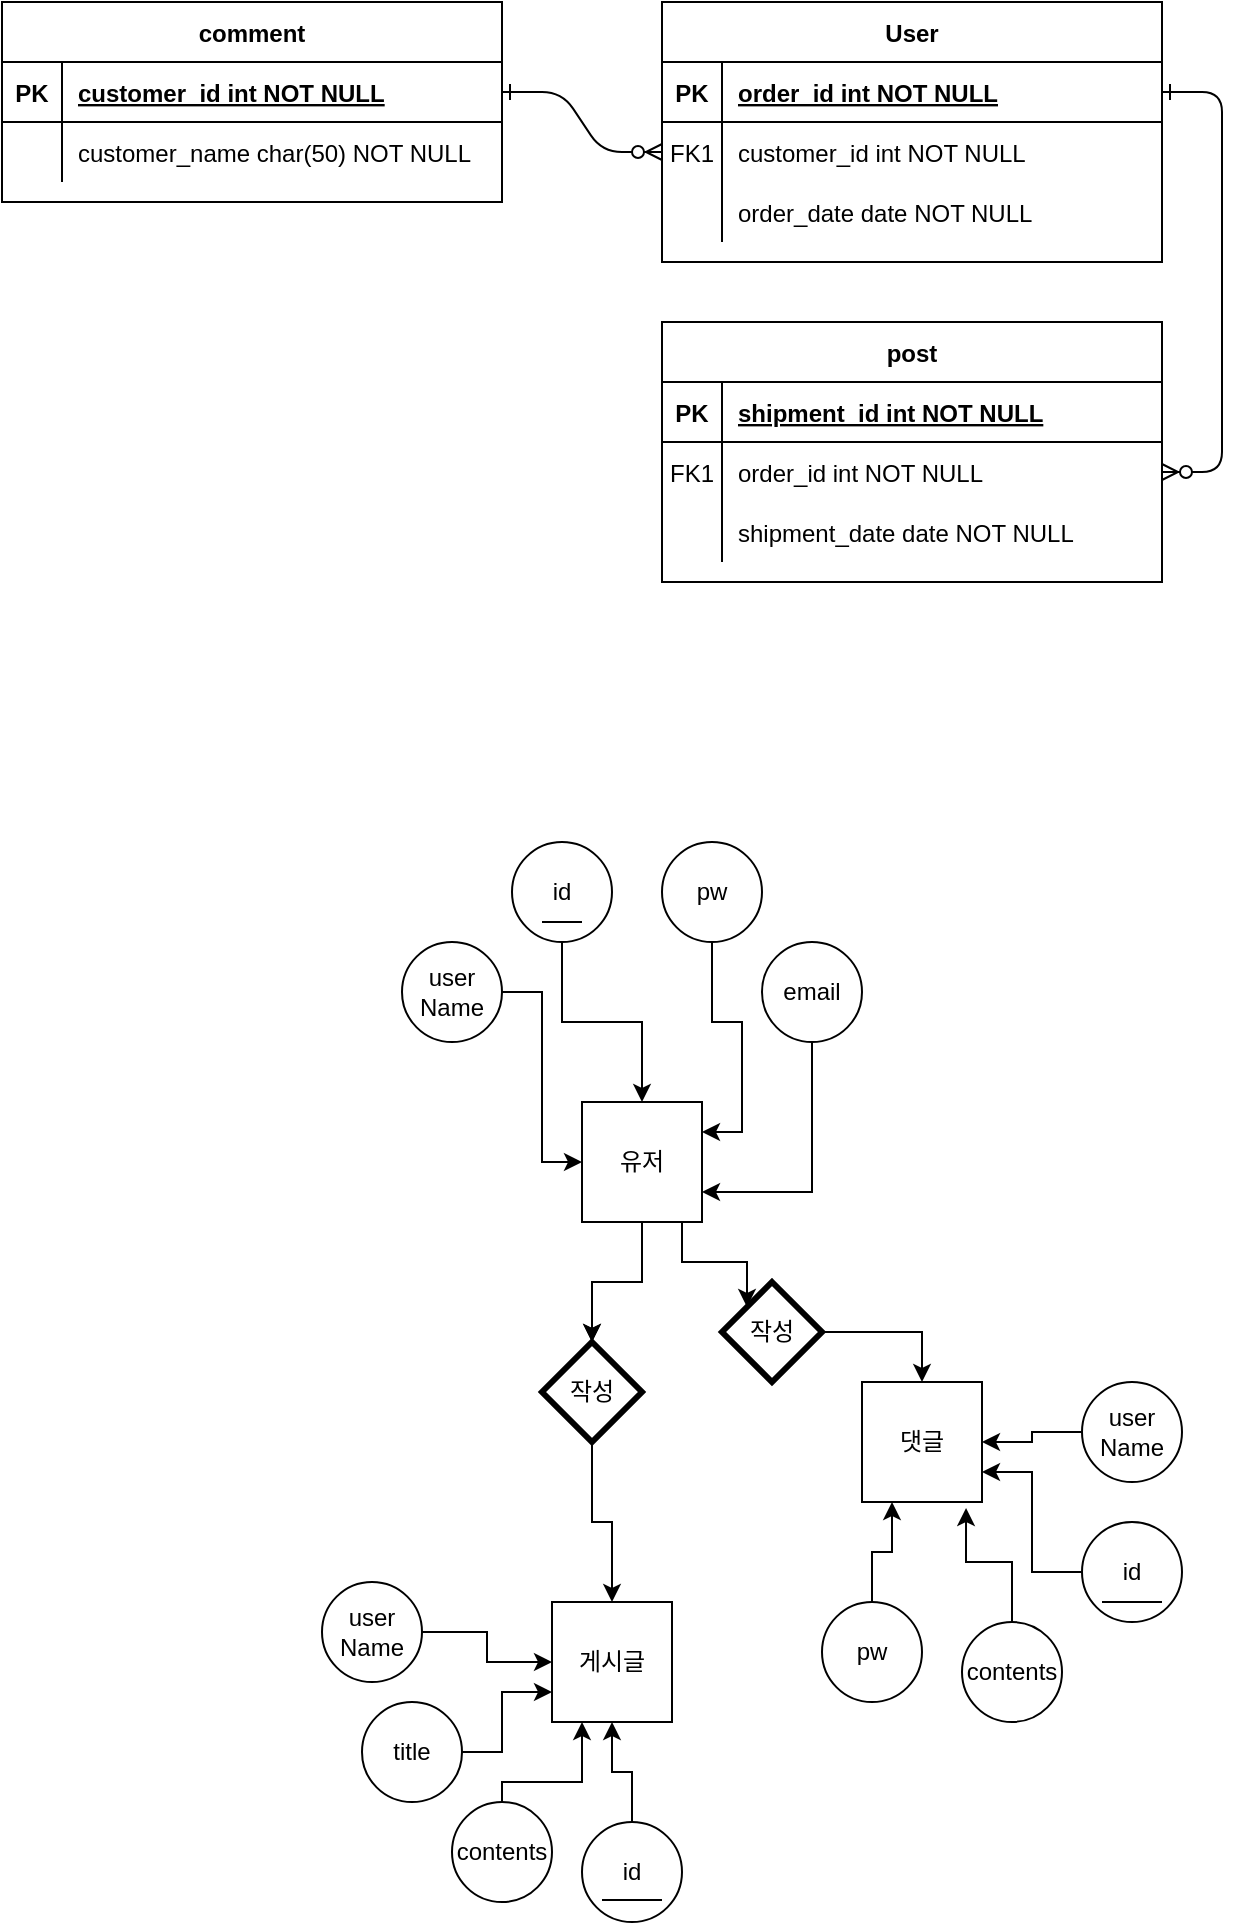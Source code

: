 <mxfile version="20.8.0" type="github">
  <diagram id="R2lEEEUBdFMjLlhIrx00" name="Page-1">
    <mxGraphModel dx="1434" dy="796" grid="1" gridSize="10" guides="1" tooltips="1" connect="1" arrows="1" fold="1" page="1" pageScale="1" pageWidth="850" pageHeight="1100" math="0" shadow="0" extFonts="Permanent Marker^https://fonts.googleapis.com/css?family=Permanent+Marker">
      <root>
        <mxCell id="0" />
        <mxCell id="1" parent="0" />
        <mxCell id="C-vyLk0tnHw3VtMMgP7b-1" value="" style="edgeStyle=entityRelationEdgeStyle;endArrow=ERzeroToMany;startArrow=ERone;endFill=1;startFill=0;" parent="1" source="C-vyLk0tnHw3VtMMgP7b-24" target="C-vyLk0tnHw3VtMMgP7b-6" edge="1">
          <mxGeometry width="100" height="100" relative="1" as="geometry">
            <mxPoint x="340" y="720" as="sourcePoint" />
            <mxPoint x="440" y="620" as="targetPoint" />
          </mxGeometry>
        </mxCell>
        <mxCell id="C-vyLk0tnHw3VtMMgP7b-12" value="" style="edgeStyle=entityRelationEdgeStyle;endArrow=ERzeroToMany;startArrow=ERone;endFill=1;startFill=0;" parent="1" source="C-vyLk0tnHw3VtMMgP7b-3" target="C-vyLk0tnHw3VtMMgP7b-17" edge="1">
          <mxGeometry width="100" height="100" relative="1" as="geometry">
            <mxPoint x="400" y="180" as="sourcePoint" />
            <mxPoint x="460" y="205" as="targetPoint" />
          </mxGeometry>
        </mxCell>
        <mxCell id="C-vyLk0tnHw3VtMMgP7b-2" value="User" style="shape=table;startSize=30;container=1;collapsible=1;childLayout=tableLayout;fixedRows=1;rowLines=0;fontStyle=1;align=center;resizeLast=1;" parent="1" vertex="1">
          <mxGeometry x="450" y="120" width="250" height="130" as="geometry" />
        </mxCell>
        <mxCell id="C-vyLk0tnHw3VtMMgP7b-3" value="" style="shape=partialRectangle;collapsible=0;dropTarget=0;pointerEvents=0;fillColor=none;points=[[0,0.5],[1,0.5]];portConstraint=eastwest;top=0;left=0;right=0;bottom=1;" parent="C-vyLk0tnHw3VtMMgP7b-2" vertex="1">
          <mxGeometry y="30" width="250" height="30" as="geometry" />
        </mxCell>
        <mxCell id="C-vyLk0tnHw3VtMMgP7b-4" value="PK" style="shape=partialRectangle;overflow=hidden;connectable=0;fillColor=none;top=0;left=0;bottom=0;right=0;fontStyle=1;" parent="C-vyLk0tnHw3VtMMgP7b-3" vertex="1">
          <mxGeometry width="30" height="30" as="geometry">
            <mxRectangle width="30" height="30" as="alternateBounds" />
          </mxGeometry>
        </mxCell>
        <mxCell id="C-vyLk0tnHw3VtMMgP7b-5" value="order_id int NOT NULL " style="shape=partialRectangle;overflow=hidden;connectable=0;fillColor=none;top=0;left=0;bottom=0;right=0;align=left;spacingLeft=6;fontStyle=5;" parent="C-vyLk0tnHw3VtMMgP7b-3" vertex="1">
          <mxGeometry x="30" width="220" height="30" as="geometry">
            <mxRectangle width="220" height="30" as="alternateBounds" />
          </mxGeometry>
        </mxCell>
        <mxCell id="C-vyLk0tnHw3VtMMgP7b-6" value="" style="shape=partialRectangle;collapsible=0;dropTarget=0;pointerEvents=0;fillColor=none;points=[[0,0.5],[1,0.5]];portConstraint=eastwest;top=0;left=0;right=0;bottom=0;" parent="C-vyLk0tnHw3VtMMgP7b-2" vertex="1">
          <mxGeometry y="60" width="250" height="30" as="geometry" />
        </mxCell>
        <mxCell id="C-vyLk0tnHw3VtMMgP7b-7" value="FK1" style="shape=partialRectangle;overflow=hidden;connectable=0;fillColor=none;top=0;left=0;bottom=0;right=0;" parent="C-vyLk0tnHw3VtMMgP7b-6" vertex="1">
          <mxGeometry width="30" height="30" as="geometry">
            <mxRectangle width="30" height="30" as="alternateBounds" />
          </mxGeometry>
        </mxCell>
        <mxCell id="C-vyLk0tnHw3VtMMgP7b-8" value="customer_id int NOT NULL" style="shape=partialRectangle;overflow=hidden;connectable=0;fillColor=none;top=0;left=0;bottom=0;right=0;align=left;spacingLeft=6;" parent="C-vyLk0tnHw3VtMMgP7b-6" vertex="1">
          <mxGeometry x="30" width="220" height="30" as="geometry">
            <mxRectangle width="220" height="30" as="alternateBounds" />
          </mxGeometry>
        </mxCell>
        <mxCell id="C-vyLk0tnHw3VtMMgP7b-9" value="" style="shape=partialRectangle;collapsible=0;dropTarget=0;pointerEvents=0;fillColor=none;points=[[0,0.5],[1,0.5]];portConstraint=eastwest;top=0;left=0;right=0;bottom=0;" parent="C-vyLk0tnHw3VtMMgP7b-2" vertex="1">
          <mxGeometry y="90" width="250" height="30" as="geometry" />
        </mxCell>
        <mxCell id="C-vyLk0tnHw3VtMMgP7b-10" value="" style="shape=partialRectangle;overflow=hidden;connectable=0;fillColor=none;top=0;left=0;bottom=0;right=0;" parent="C-vyLk0tnHw3VtMMgP7b-9" vertex="1">
          <mxGeometry width="30" height="30" as="geometry">
            <mxRectangle width="30" height="30" as="alternateBounds" />
          </mxGeometry>
        </mxCell>
        <mxCell id="C-vyLk0tnHw3VtMMgP7b-11" value="order_date date NOT NULL" style="shape=partialRectangle;overflow=hidden;connectable=0;fillColor=none;top=0;left=0;bottom=0;right=0;align=left;spacingLeft=6;" parent="C-vyLk0tnHw3VtMMgP7b-9" vertex="1">
          <mxGeometry x="30" width="220" height="30" as="geometry">
            <mxRectangle width="220" height="30" as="alternateBounds" />
          </mxGeometry>
        </mxCell>
        <mxCell id="C-vyLk0tnHw3VtMMgP7b-13" value="post" style="shape=table;startSize=30;container=1;collapsible=1;childLayout=tableLayout;fixedRows=1;rowLines=0;fontStyle=1;align=center;resizeLast=1;" parent="1" vertex="1">
          <mxGeometry x="450" y="280" width="250" height="130" as="geometry" />
        </mxCell>
        <mxCell id="C-vyLk0tnHw3VtMMgP7b-14" value="" style="shape=partialRectangle;collapsible=0;dropTarget=0;pointerEvents=0;fillColor=none;points=[[0,0.5],[1,0.5]];portConstraint=eastwest;top=0;left=0;right=0;bottom=1;" parent="C-vyLk0tnHw3VtMMgP7b-13" vertex="1">
          <mxGeometry y="30" width="250" height="30" as="geometry" />
        </mxCell>
        <mxCell id="C-vyLk0tnHw3VtMMgP7b-15" value="PK" style="shape=partialRectangle;overflow=hidden;connectable=0;fillColor=none;top=0;left=0;bottom=0;right=0;fontStyle=1;" parent="C-vyLk0tnHw3VtMMgP7b-14" vertex="1">
          <mxGeometry width="30" height="30" as="geometry">
            <mxRectangle width="30" height="30" as="alternateBounds" />
          </mxGeometry>
        </mxCell>
        <mxCell id="C-vyLk0tnHw3VtMMgP7b-16" value="shipment_id int NOT NULL " style="shape=partialRectangle;overflow=hidden;connectable=0;fillColor=none;top=0;left=0;bottom=0;right=0;align=left;spacingLeft=6;fontStyle=5;" parent="C-vyLk0tnHw3VtMMgP7b-14" vertex="1">
          <mxGeometry x="30" width="220" height="30" as="geometry">
            <mxRectangle width="220" height="30" as="alternateBounds" />
          </mxGeometry>
        </mxCell>
        <mxCell id="C-vyLk0tnHw3VtMMgP7b-17" value="" style="shape=partialRectangle;collapsible=0;dropTarget=0;pointerEvents=0;fillColor=none;points=[[0,0.5],[1,0.5]];portConstraint=eastwest;top=0;left=0;right=0;bottom=0;" parent="C-vyLk0tnHw3VtMMgP7b-13" vertex="1">
          <mxGeometry y="60" width="250" height="30" as="geometry" />
        </mxCell>
        <mxCell id="C-vyLk0tnHw3VtMMgP7b-18" value="FK1" style="shape=partialRectangle;overflow=hidden;connectable=0;fillColor=none;top=0;left=0;bottom=0;right=0;" parent="C-vyLk0tnHw3VtMMgP7b-17" vertex="1">
          <mxGeometry width="30" height="30" as="geometry">
            <mxRectangle width="30" height="30" as="alternateBounds" />
          </mxGeometry>
        </mxCell>
        <mxCell id="C-vyLk0tnHw3VtMMgP7b-19" value="order_id int NOT NULL" style="shape=partialRectangle;overflow=hidden;connectable=0;fillColor=none;top=0;left=0;bottom=0;right=0;align=left;spacingLeft=6;" parent="C-vyLk0tnHw3VtMMgP7b-17" vertex="1">
          <mxGeometry x="30" width="220" height="30" as="geometry">
            <mxRectangle width="220" height="30" as="alternateBounds" />
          </mxGeometry>
        </mxCell>
        <mxCell id="C-vyLk0tnHw3VtMMgP7b-20" value="" style="shape=partialRectangle;collapsible=0;dropTarget=0;pointerEvents=0;fillColor=none;points=[[0,0.5],[1,0.5]];portConstraint=eastwest;top=0;left=0;right=0;bottom=0;" parent="C-vyLk0tnHw3VtMMgP7b-13" vertex="1">
          <mxGeometry y="90" width="250" height="30" as="geometry" />
        </mxCell>
        <mxCell id="C-vyLk0tnHw3VtMMgP7b-21" value="" style="shape=partialRectangle;overflow=hidden;connectable=0;fillColor=none;top=0;left=0;bottom=0;right=0;" parent="C-vyLk0tnHw3VtMMgP7b-20" vertex="1">
          <mxGeometry width="30" height="30" as="geometry">
            <mxRectangle width="30" height="30" as="alternateBounds" />
          </mxGeometry>
        </mxCell>
        <mxCell id="C-vyLk0tnHw3VtMMgP7b-22" value="shipment_date date NOT NULL" style="shape=partialRectangle;overflow=hidden;connectable=0;fillColor=none;top=0;left=0;bottom=0;right=0;align=left;spacingLeft=6;" parent="C-vyLk0tnHw3VtMMgP7b-20" vertex="1">
          <mxGeometry x="30" width="220" height="30" as="geometry">
            <mxRectangle width="220" height="30" as="alternateBounds" />
          </mxGeometry>
        </mxCell>
        <mxCell id="C-vyLk0tnHw3VtMMgP7b-23" value="comment" style="shape=table;startSize=30;container=1;collapsible=1;childLayout=tableLayout;fixedRows=1;rowLines=0;fontStyle=1;align=center;resizeLast=1;" parent="1" vertex="1">
          <mxGeometry x="120" y="120" width="250" height="100" as="geometry" />
        </mxCell>
        <mxCell id="C-vyLk0tnHw3VtMMgP7b-24" value="" style="shape=partialRectangle;collapsible=0;dropTarget=0;pointerEvents=0;fillColor=none;points=[[0,0.5],[1,0.5]];portConstraint=eastwest;top=0;left=0;right=0;bottom=1;" parent="C-vyLk0tnHw3VtMMgP7b-23" vertex="1">
          <mxGeometry y="30" width="250" height="30" as="geometry" />
        </mxCell>
        <mxCell id="C-vyLk0tnHw3VtMMgP7b-25" value="PK" style="shape=partialRectangle;overflow=hidden;connectable=0;fillColor=none;top=0;left=0;bottom=0;right=0;fontStyle=1;" parent="C-vyLk0tnHw3VtMMgP7b-24" vertex="1">
          <mxGeometry width="30" height="30" as="geometry">
            <mxRectangle width="30" height="30" as="alternateBounds" />
          </mxGeometry>
        </mxCell>
        <mxCell id="C-vyLk0tnHw3VtMMgP7b-26" value="customer_id int NOT NULL " style="shape=partialRectangle;overflow=hidden;connectable=0;fillColor=none;top=0;left=0;bottom=0;right=0;align=left;spacingLeft=6;fontStyle=5;" parent="C-vyLk0tnHw3VtMMgP7b-24" vertex="1">
          <mxGeometry x="30" width="220" height="30" as="geometry">
            <mxRectangle width="220" height="30" as="alternateBounds" />
          </mxGeometry>
        </mxCell>
        <mxCell id="C-vyLk0tnHw3VtMMgP7b-27" value="" style="shape=partialRectangle;collapsible=0;dropTarget=0;pointerEvents=0;fillColor=none;points=[[0,0.5],[1,0.5]];portConstraint=eastwest;top=0;left=0;right=0;bottom=0;" parent="C-vyLk0tnHw3VtMMgP7b-23" vertex="1">
          <mxGeometry y="60" width="250" height="30" as="geometry" />
        </mxCell>
        <mxCell id="C-vyLk0tnHw3VtMMgP7b-28" value="" style="shape=partialRectangle;overflow=hidden;connectable=0;fillColor=none;top=0;left=0;bottom=0;right=0;" parent="C-vyLk0tnHw3VtMMgP7b-27" vertex="1">
          <mxGeometry width="30" height="30" as="geometry">
            <mxRectangle width="30" height="30" as="alternateBounds" />
          </mxGeometry>
        </mxCell>
        <mxCell id="C-vyLk0tnHw3VtMMgP7b-29" value="customer_name char(50) NOT NULL" style="shape=partialRectangle;overflow=hidden;connectable=0;fillColor=none;top=0;left=0;bottom=0;right=0;align=left;spacingLeft=6;" parent="C-vyLk0tnHw3VtMMgP7b-27" vertex="1">
          <mxGeometry x="30" width="220" height="30" as="geometry">
            <mxRectangle width="220" height="30" as="alternateBounds" />
          </mxGeometry>
        </mxCell>
        <mxCell id="eIY_nMuqHv6aUpB4erwn-23" style="edgeStyle=orthogonalEdgeStyle;rounded=0;orthogonalLoop=1;jettySize=auto;html=1;" edge="1" parent="1" source="eIY_nMuqHv6aUpB4erwn-2" target="eIY_nMuqHv6aUpB4erwn-24">
          <mxGeometry relative="1" as="geometry">
            <mxPoint x="430" y="800" as="targetPoint" />
          </mxGeometry>
        </mxCell>
        <mxCell id="eIY_nMuqHv6aUpB4erwn-27" value="" style="edgeStyle=orthogonalEdgeStyle;rounded=0;orthogonalLoop=1;jettySize=auto;html=1;" edge="1" parent="1" source="eIY_nMuqHv6aUpB4erwn-2" target="eIY_nMuqHv6aUpB4erwn-24">
          <mxGeometry relative="1" as="geometry" />
        </mxCell>
        <mxCell id="eIY_nMuqHv6aUpB4erwn-29" style="edgeStyle=orthogonalEdgeStyle;rounded=0;orthogonalLoop=1;jettySize=auto;html=1;exitX=1;exitY=1;exitDx=0;exitDy=0;entryX=0;entryY=0;entryDx=0;entryDy=0;" edge="1" parent="1" source="eIY_nMuqHv6aUpB4erwn-2" target="eIY_nMuqHv6aUpB4erwn-26">
          <mxGeometry relative="1" as="geometry">
            <mxPoint x="490" y="750" as="targetPoint" />
            <Array as="points">
              <mxPoint x="460" y="730" />
              <mxPoint x="460" y="750" />
              <mxPoint x="493" y="750" />
            </Array>
          </mxGeometry>
        </mxCell>
        <mxCell id="eIY_nMuqHv6aUpB4erwn-2" value="유저" style="whiteSpace=wrap;html=1;aspect=fixed;" vertex="1" parent="1">
          <mxGeometry x="410" y="670" width="60" height="60" as="geometry" />
        </mxCell>
        <mxCell id="eIY_nMuqHv6aUpB4erwn-3" value="게시글" style="whiteSpace=wrap;html=1;aspect=fixed;" vertex="1" parent="1">
          <mxGeometry x="395" y="920" width="60" height="60" as="geometry" />
        </mxCell>
        <mxCell id="eIY_nMuqHv6aUpB4erwn-17" style="edgeStyle=orthogonalEdgeStyle;rounded=0;orthogonalLoop=1;jettySize=auto;html=1;entryX=0;entryY=0.5;entryDx=0;entryDy=0;" edge="1" parent="1" source="eIY_nMuqHv6aUpB4erwn-4" target="eIY_nMuqHv6aUpB4erwn-2">
          <mxGeometry relative="1" as="geometry" />
        </mxCell>
        <mxCell id="eIY_nMuqHv6aUpB4erwn-4" value="user&lt;br&gt;Name" style="ellipse;whiteSpace=wrap;html=1;aspect=fixed;" vertex="1" parent="1">
          <mxGeometry x="320" y="590" width="50" height="50" as="geometry" />
        </mxCell>
        <mxCell id="eIY_nMuqHv6aUpB4erwn-19" style="edgeStyle=orthogonalEdgeStyle;rounded=0;orthogonalLoop=1;jettySize=auto;html=1;entryX=1;entryY=0.25;entryDx=0;entryDy=0;" edge="1" parent="1" source="eIY_nMuqHv6aUpB4erwn-5" target="eIY_nMuqHv6aUpB4erwn-2">
          <mxGeometry relative="1" as="geometry" />
        </mxCell>
        <mxCell id="eIY_nMuqHv6aUpB4erwn-5" value="pw" style="ellipse;whiteSpace=wrap;html=1;aspect=fixed;" vertex="1" parent="1">
          <mxGeometry x="450" y="540" width="50" height="50" as="geometry" />
        </mxCell>
        <mxCell id="eIY_nMuqHv6aUpB4erwn-22" style="edgeStyle=orthogonalEdgeStyle;rounded=0;orthogonalLoop=1;jettySize=auto;html=1;entryX=1;entryY=0.75;entryDx=0;entryDy=0;exitX=0.5;exitY=1;exitDx=0;exitDy=0;" edge="1" parent="1" source="eIY_nMuqHv6aUpB4erwn-6" target="eIY_nMuqHv6aUpB4erwn-2">
          <mxGeometry relative="1" as="geometry">
            <mxPoint x="580" y="720" as="targetPoint" />
            <Array as="points">
              <mxPoint x="525" y="715" />
            </Array>
          </mxGeometry>
        </mxCell>
        <mxCell id="eIY_nMuqHv6aUpB4erwn-6" value="email" style="ellipse;whiteSpace=wrap;html=1;aspect=fixed;" vertex="1" parent="1">
          <mxGeometry x="500" y="590" width="50" height="50" as="geometry" />
        </mxCell>
        <mxCell id="eIY_nMuqHv6aUpB4erwn-7" value="댓글" style="whiteSpace=wrap;html=1;aspect=fixed;" vertex="1" parent="1">
          <mxGeometry x="550" y="810" width="60" height="60" as="geometry" />
        </mxCell>
        <mxCell id="eIY_nMuqHv6aUpB4erwn-13" style="edgeStyle=orthogonalEdgeStyle;rounded=0;orthogonalLoop=1;jettySize=auto;html=1;" edge="1" parent="1" source="eIY_nMuqHv6aUpB4erwn-8" target="eIY_nMuqHv6aUpB4erwn-2">
          <mxGeometry relative="1" as="geometry" />
        </mxCell>
        <mxCell id="eIY_nMuqHv6aUpB4erwn-8" value="id" style="ellipse;whiteSpace=wrap;html=1;aspect=fixed;strokeColor=default;gradientColor=none;direction=west;" vertex="1" parent="1">
          <mxGeometry x="375" y="540" width="50" height="50" as="geometry" />
        </mxCell>
        <mxCell id="eIY_nMuqHv6aUpB4erwn-14" value="" style="endArrow=none;html=1;rounded=0;" edge="1" parent="1">
          <mxGeometry width="50" height="50" relative="1" as="geometry">
            <mxPoint x="390" y="580" as="sourcePoint" />
            <mxPoint x="410" y="580" as="targetPoint" />
          </mxGeometry>
        </mxCell>
        <mxCell id="eIY_nMuqHv6aUpB4erwn-25" value="" style="edgeStyle=orthogonalEdgeStyle;rounded=0;orthogonalLoop=1;jettySize=auto;html=1;" edge="1" parent="1" source="eIY_nMuqHv6aUpB4erwn-24" target="eIY_nMuqHv6aUpB4erwn-3">
          <mxGeometry relative="1" as="geometry" />
        </mxCell>
        <mxCell id="eIY_nMuqHv6aUpB4erwn-24" value="작성" style="rhombus;whiteSpace=wrap;html=1;strokeColor=default;strokeWidth=3;gradientColor=none;" vertex="1" parent="1">
          <mxGeometry x="390" y="790" width="50" height="50" as="geometry" />
        </mxCell>
        <mxCell id="eIY_nMuqHv6aUpB4erwn-30" value="" style="edgeStyle=orthogonalEdgeStyle;rounded=0;orthogonalLoop=1;jettySize=auto;html=1;entryX=0.5;entryY=0;entryDx=0;entryDy=0;" edge="1" parent="1" source="eIY_nMuqHv6aUpB4erwn-26" target="eIY_nMuqHv6aUpB4erwn-7">
          <mxGeometry relative="1" as="geometry">
            <mxPoint x="580" y="800" as="targetPoint" />
            <Array as="points">
              <mxPoint x="580" y="785" />
            </Array>
          </mxGeometry>
        </mxCell>
        <mxCell id="eIY_nMuqHv6aUpB4erwn-26" value="작성" style="rhombus;whiteSpace=wrap;html=1;strokeColor=default;strokeWidth=3;gradientColor=none;" vertex="1" parent="1">
          <mxGeometry x="480" y="760" width="50" height="50" as="geometry" />
        </mxCell>
        <mxCell id="eIY_nMuqHv6aUpB4erwn-53" value="" style="edgeStyle=orthogonalEdgeStyle;rounded=0;orthogonalLoop=1;jettySize=auto;html=1;" edge="1" parent="1" source="eIY_nMuqHv6aUpB4erwn-31" target="eIY_nMuqHv6aUpB4erwn-7">
          <mxGeometry relative="1" as="geometry" />
        </mxCell>
        <mxCell id="eIY_nMuqHv6aUpB4erwn-31" value="user&lt;br&gt;Name" style="ellipse;whiteSpace=wrap;html=1;aspect=fixed;" vertex="1" parent="1">
          <mxGeometry x="660" y="810" width="50" height="50" as="geometry" />
        </mxCell>
        <mxCell id="eIY_nMuqHv6aUpB4erwn-50" style="edgeStyle=orthogonalEdgeStyle;rounded=0;orthogonalLoop=1;jettySize=auto;html=1;entryX=0.25;entryY=1;entryDx=0;entryDy=0;" edge="1" parent="1" source="eIY_nMuqHv6aUpB4erwn-32" target="eIY_nMuqHv6aUpB4erwn-7">
          <mxGeometry relative="1" as="geometry" />
        </mxCell>
        <mxCell id="eIY_nMuqHv6aUpB4erwn-32" value="pw" style="ellipse;whiteSpace=wrap;html=1;aspect=fixed;" vertex="1" parent="1">
          <mxGeometry x="530" y="920" width="50" height="50" as="geometry" />
        </mxCell>
        <mxCell id="eIY_nMuqHv6aUpB4erwn-44" value="" style="edgeStyle=orthogonalEdgeStyle;rounded=0;orthogonalLoop=1;jettySize=auto;html=1;" edge="1" parent="1" source="eIY_nMuqHv6aUpB4erwn-33" target="eIY_nMuqHv6aUpB4erwn-3">
          <mxGeometry relative="1" as="geometry" />
        </mxCell>
        <mxCell id="eIY_nMuqHv6aUpB4erwn-33" value="user&lt;br&gt;Name" style="ellipse;whiteSpace=wrap;html=1;aspect=fixed;" vertex="1" parent="1">
          <mxGeometry x="280" y="910" width="50" height="50" as="geometry" />
        </mxCell>
        <mxCell id="eIY_nMuqHv6aUpB4erwn-51" style="edgeStyle=orthogonalEdgeStyle;rounded=0;orthogonalLoop=1;jettySize=auto;html=1;entryX=0.867;entryY=1.05;entryDx=0;entryDy=0;entryPerimeter=0;" edge="1" parent="1" source="eIY_nMuqHv6aUpB4erwn-35" target="eIY_nMuqHv6aUpB4erwn-7">
          <mxGeometry relative="1" as="geometry">
            <Array as="points">
              <mxPoint x="625" y="900" />
              <mxPoint x="602" y="900" />
            </Array>
          </mxGeometry>
        </mxCell>
        <mxCell id="eIY_nMuqHv6aUpB4erwn-35" value="contents" style="ellipse;whiteSpace=wrap;html=1;aspect=fixed;" vertex="1" parent="1">
          <mxGeometry x="600" y="930" width="50" height="50" as="geometry" />
        </mxCell>
        <mxCell id="eIY_nMuqHv6aUpB4erwn-47" style="edgeStyle=orthogonalEdgeStyle;rounded=0;orthogonalLoop=1;jettySize=auto;html=1;entryX=0.25;entryY=1;entryDx=0;entryDy=0;" edge="1" parent="1" source="eIY_nMuqHv6aUpB4erwn-36" target="eIY_nMuqHv6aUpB4erwn-3">
          <mxGeometry relative="1" as="geometry">
            <mxPoint x="380" y="1000" as="targetPoint" />
            <Array as="points">
              <mxPoint x="370" y="1010" />
              <mxPoint x="410" y="1010" />
            </Array>
          </mxGeometry>
        </mxCell>
        <mxCell id="eIY_nMuqHv6aUpB4erwn-36" value="contents" style="ellipse;whiteSpace=wrap;html=1;aspect=fixed;" vertex="1" parent="1">
          <mxGeometry x="345" y="1020" width="50" height="50" as="geometry" />
        </mxCell>
        <mxCell id="eIY_nMuqHv6aUpB4erwn-45" value="" style="edgeStyle=orthogonalEdgeStyle;rounded=0;orthogonalLoop=1;jettySize=auto;html=1;entryX=0;entryY=0.75;entryDx=0;entryDy=0;" edge="1" parent="1" source="eIY_nMuqHv6aUpB4erwn-37" target="eIY_nMuqHv6aUpB4erwn-3">
          <mxGeometry relative="1" as="geometry">
            <mxPoint x="390" y="980" as="targetPoint" />
            <Array as="points">
              <mxPoint x="370" y="995" />
              <mxPoint x="370" y="965" />
            </Array>
          </mxGeometry>
        </mxCell>
        <mxCell id="eIY_nMuqHv6aUpB4erwn-37" value="title" style="ellipse;whiteSpace=wrap;html=1;aspect=fixed;strokeColor=default;gradientColor=none;direction=west;" vertex="1" parent="1">
          <mxGeometry x="300" y="970" width="50" height="50" as="geometry" />
        </mxCell>
        <mxCell id="eIY_nMuqHv6aUpB4erwn-52" style="edgeStyle=orthogonalEdgeStyle;rounded=0;orthogonalLoop=1;jettySize=auto;html=1;entryX=1;entryY=0.75;entryDx=0;entryDy=0;" edge="1" parent="1" source="eIY_nMuqHv6aUpB4erwn-38" target="eIY_nMuqHv6aUpB4erwn-7">
          <mxGeometry relative="1" as="geometry">
            <mxPoint x="640" y="850" as="targetPoint" />
          </mxGeometry>
        </mxCell>
        <mxCell id="eIY_nMuqHv6aUpB4erwn-38" value="id" style="ellipse;whiteSpace=wrap;html=1;aspect=fixed;strokeColor=default;gradientColor=none;direction=west;" vertex="1" parent="1">
          <mxGeometry x="660" y="880" width="50" height="50" as="geometry" />
        </mxCell>
        <mxCell id="eIY_nMuqHv6aUpB4erwn-48" value="" style="edgeStyle=orthogonalEdgeStyle;rounded=0;orthogonalLoop=1;jettySize=auto;html=1;" edge="1" parent="1" source="eIY_nMuqHv6aUpB4erwn-39" target="eIY_nMuqHv6aUpB4erwn-3">
          <mxGeometry relative="1" as="geometry" />
        </mxCell>
        <mxCell id="eIY_nMuqHv6aUpB4erwn-39" value="id" style="ellipse;whiteSpace=wrap;html=1;aspect=fixed;strokeColor=default;gradientColor=none;direction=west;" vertex="1" parent="1">
          <mxGeometry x="410" y="1030" width="50" height="50" as="geometry" />
        </mxCell>
        <mxCell id="eIY_nMuqHv6aUpB4erwn-42" value="" style="endArrow=none;html=1;rounded=0;" edge="1" parent="1">
          <mxGeometry width="50" height="50" relative="1" as="geometry">
            <mxPoint x="670" y="920" as="sourcePoint" />
            <mxPoint x="700" y="920" as="targetPoint" />
            <Array as="points">
              <mxPoint x="700" y="920" />
            </Array>
          </mxGeometry>
        </mxCell>
        <mxCell id="eIY_nMuqHv6aUpB4erwn-43" value="" style="endArrow=none;html=1;rounded=0;" edge="1" parent="1">
          <mxGeometry width="50" height="50" relative="1" as="geometry">
            <mxPoint x="420" y="1069" as="sourcePoint" />
            <mxPoint x="450" y="1069" as="targetPoint" />
          </mxGeometry>
        </mxCell>
      </root>
    </mxGraphModel>
  </diagram>
</mxfile>
